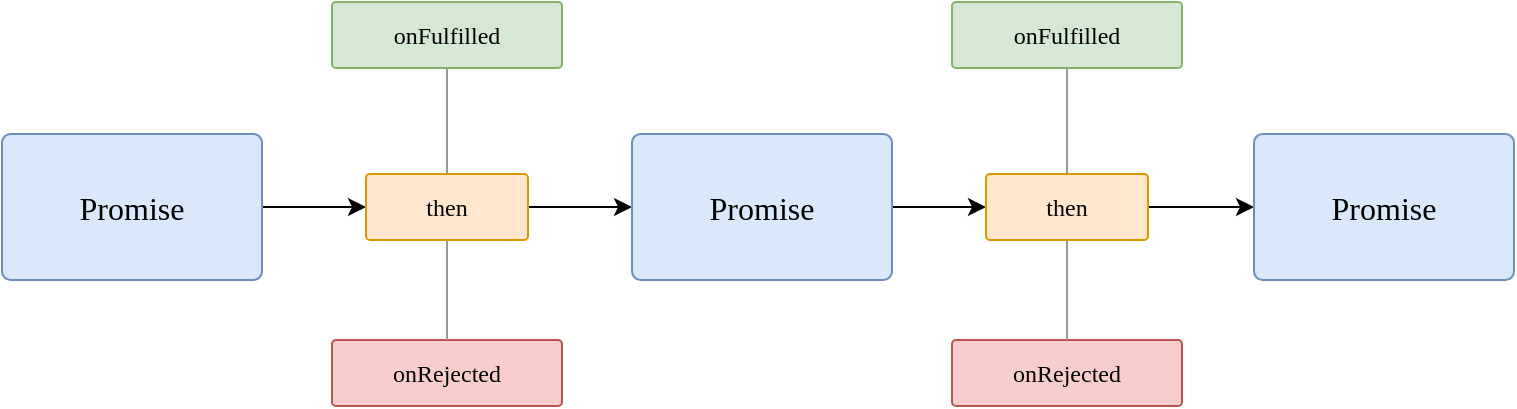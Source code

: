 <mxfile>
    <diagram id="x2iA2m8WmqjkJnsJV-Ov" name="第 1 页">
        <mxGraphModel dx="994" dy="626" grid="0" gridSize="10" guides="1" tooltips="1" connect="1" arrows="1" fold="1" page="1" pageScale="1" pageWidth="1800" pageHeight="700" math="0" shadow="0">
            <root>
                <mxCell id="0"/>
                <mxCell id="1" parent="0"/>
                <mxCell id="11" style="edgeStyle=orthogonalEdgeStyle;rounded=0;orthogonalLoop=1;jettySize=auto;html=1;entryX=0;entryY=0.5;entryDx=0;entryDy=0;fontFamily=Roboto Mono;fontSize=12;endArrow=classic;endFill=1;" edge="1" parent="1" source="2" target="8">
                    <mxGeometry relative="1" as="geometry"/>
                </mxCell>
                <mxCell id="2" value="Promise" style="rounded=1;whiteSpace=wrap;html=1;arcSize=6;fillColor=#dae8fc;strokeColor=#6c8ebf;fontFamily=Roboto Mono;fontSize=16;" vertex="1" parent="1">
                    <mxGeometry x="116" y="191" width="130" height="73" as="geometry"/>
                </mxCell>
                <mxCell id="3" value="onFulfilled" style="rounded=1;whiteSpace=wrap;html=1;arcSize=6;fillColor=#d5e8d4;strokeColor=#82b366;fontFamily=Roboto Mono;fontSize=12;" vertex="1" parent="1">
                    <mxGeometry x="281" y="125" width="115" height="33" as="geometry"/>
                </mxCell>
                <mxCell id="4" value="onRejected" style="rounded=1;whiteSpace=wrap;html=1;arcSize=6;fillColor=#f8cecc;strokeColor=#b85450;fontFamily=Roboto Mono;fontSize=12;" vertex="1" parent="1">
                    <mxGeometry x="281" y="294" width="115" height="33" as="geometry"/>
                </mxCell>
                <mxCell id="9" style="edgeStyle=orthogonalEdgeStyle;rounded=0;orthogonalLoop=1;jettySize=auto;html=1;fontFamily=Roboto Mono;fontSize=12;endArrow=none;endFill=0;strokeColor=#999999;" edge="1" parent="1" source="8" target="3">
                    <mxGeometry relative="1" as="geometry"/>
                </mxCell>
                <mxCell id="10" style="edgeStyle=orthogonalEdgeStyle;rounded=0;orthogonalLoop=1;jettySize=auto;html=1;entryX=0.5;entryY=0;entryDx=0;entryDy=0;fontFamily=Roboto Mono;fontSize=12;endArrow=none;endFill=0;strokeColor=#999999;" edge="1" parent="1" source="8" target="4">
                    <mxGeometry relative="1" as="geometry"/>
                </mxCell>
                <mxCell id="13" style="edgeStyle=orthogonalEdgeStyle;rounded=0;orthogonalLoop=1;jettySize=auto;html=1;entryX=0;entryY=0.5;entryDx=0;entryDy=0;fontFamily=Roboto Mono;fontSize=12;endArrow=classic;endFill=1;" edge="1" parent="1" source="8" target="12">
                    <mxGeometry relative="1" as="geometry"/>
                </mxCell>
                <mxCell id="8" value="then" style="rounded=1;whiteSpace=wrap;html=1;arcSize=6;fillColor=#ffe6cc;strokeColor=#d79b00;fontFamily=Roboto Mono;fontSize=12;" vertex="1" parent="1">
                    <mxGeometry x="298" y="211" width="81" height="33" as="geometry"/>
                </mxCell>
                <mxCell id="19" style="edgeStyle=orthogonalEdgeStyle;rounded=0;orthogonalLoop=1;jettySize=auto;html=1;entryX=0;entryY=0.5;entryDx=0;entryDy=0;fontFamily=Roboto Mono;fontSize=12;endArrow=classic;endFill=1;strokeColor=#000000;" edge="1" parent="1" source="12" target="18">
                    <mxGeometry relative="1" as="geometry"/>
                </mxCell>
                <mxCell id="12" value="Promise" style="rounded=1;whiteSpace=wrap;html=1;arcSize=6;fillColor=#dae8fc;strokeColor=#6c8ebf;fontFamily=Roboto Mono;fontSize=16;" vertex="1" parent="1">
                    <mxGeometry x="431" y="191" width="130" height="73" as="geometry"/>
                </mxCell>
                <mxCell id="14" value="onFulfilled" style="rounded=1;whiteSpace=wrap;html=1;arcSize=6;fillColor=#d5e8d4;strokeColor=#82b366;fontFamily=Roboto Mono;fontSize=12;" vertex="1" parent="1">
                    <mxGeometry x="591" y="125" width="115" height="33" as="geometry"/>
                </mxCell>
                <mxCell id="15" value="onRejected" style="rounded=1;whiteSpace=wrap;html=1;arcSize=6;fillColor=#f8cecc;strokeColor=#b85450;fontFamily=Roboto Mono;fontSize=12;" vertex="1" parent="1">
                    <mxGeometry x="591" y="294" width="115" height="33" as="geometry"/>
                </mxCell>
                <mxCell id="16" style="edgeStyle=orthogonalEdgeStyle;rounded=0;orthogonalLoop=1;jettySize=auto;html=1;fontFamily=Roboto Mono;fontSize=12;endArrow=none;endFill=0;strokeColor=#999999;" edge="1" source="18" target="14" parent="1">
                    <mxGeometry relative="1" as="geometry"/>
                </mxCell>
                <mxCell id="17" style="edgeStyle=orthogonalEdgeStyle;rounded=0;orthogonalLoop=1;jettySize=auto;html=1;entryX=0.5;entryY=0;entryDx=0;entryDy=0;fontFamily=Roboto Mono;fontSize=12;endArrow=none;endFill=0;strokeColor=#999999;" edge="1" source="18" target="15" parent="1">
                    <mxGeometry relative="1" as="geometry"/>
                </mxCell>
                <mxCell id="21" style="edgeStyle=orthogonalEdgeStyle;rounded=0;orthogonalLoop=1;jettySize=auto;html=1;entryX=0;entryY=0.5;entryDx=0;entryDy=0;fontFamily=Roboto Mono;fontSize=12;endArrow=classic;endFill=1;strokeColor=#000000;" edge="1" parent="1" source="18" target="20">
                    <mxGeometry relative="1" as="geometry"/>
                </mxCell>
                <mxCell id="18" value="then" style="rounded=1;whiteSpace=wrap;html=1;arcSize=6;fillColor=#ffe6cc;strokeColor=#d79b00;fontFamily=Roboto Mono;fontSize=12;" vertex="1" parent="1">
                    <mxGeometry x="608" y="211" width="81" height="33" as="geometry"/>
                </mxCell>
                <mxCell id="20" value="Promise" style="rounded=1;whiteSpace=wrap;html=1;arcSize=6;fillColor=#dae8fc;strokeColor=#6c8ebf;fontFamily=Roboto Mono;fontSize=16;" vertex="1" parent="1">
                    <mxGeometry x="742" y="191" width="130" height="73" as="geometry"/>
                </mxCell>
            </root>
        </mxGraphModel>
    </diagram>
</mxfile>
